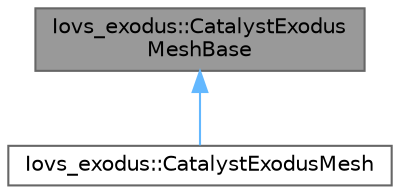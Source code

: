 digraph "Iovs_exodus::CatalystExodusMeshBase"
{
 // INTERACTIVE_SVG=YES
 // LATEX_PDF_SIZE
  bgcolor="transparent";
  edge [fontname=Helvetica,fontsize=10,labelfontname=Helvetica,labelfontsize=10];
  node [fontname=Helvetica,fontsize=10,shape=box,height=0.2,width=0.4];
  Node1 [id="Node000001",label="Iovs_exodus::CatalystExodus\lMeshBase",height=0.2,width=0.4,color="gray40", fillcolor="grey60", style="filled", fontcolor="black",tooltip=" "];
  Node1 -> Node2 [id="edge1_Node000001_Node000002",dir="back",color="steelblue1",style="solid",tooltip=" "];
  Node2 [id="Node000002",label="Iovs_exodus::CatalystExodusMesh",height=0.2,width=0.4,color="gray40", fillcolor="white", style="filled",URL="$classIovs__exodus_1_1CatalystExodusMesh.html",tooltip=" "];
}
